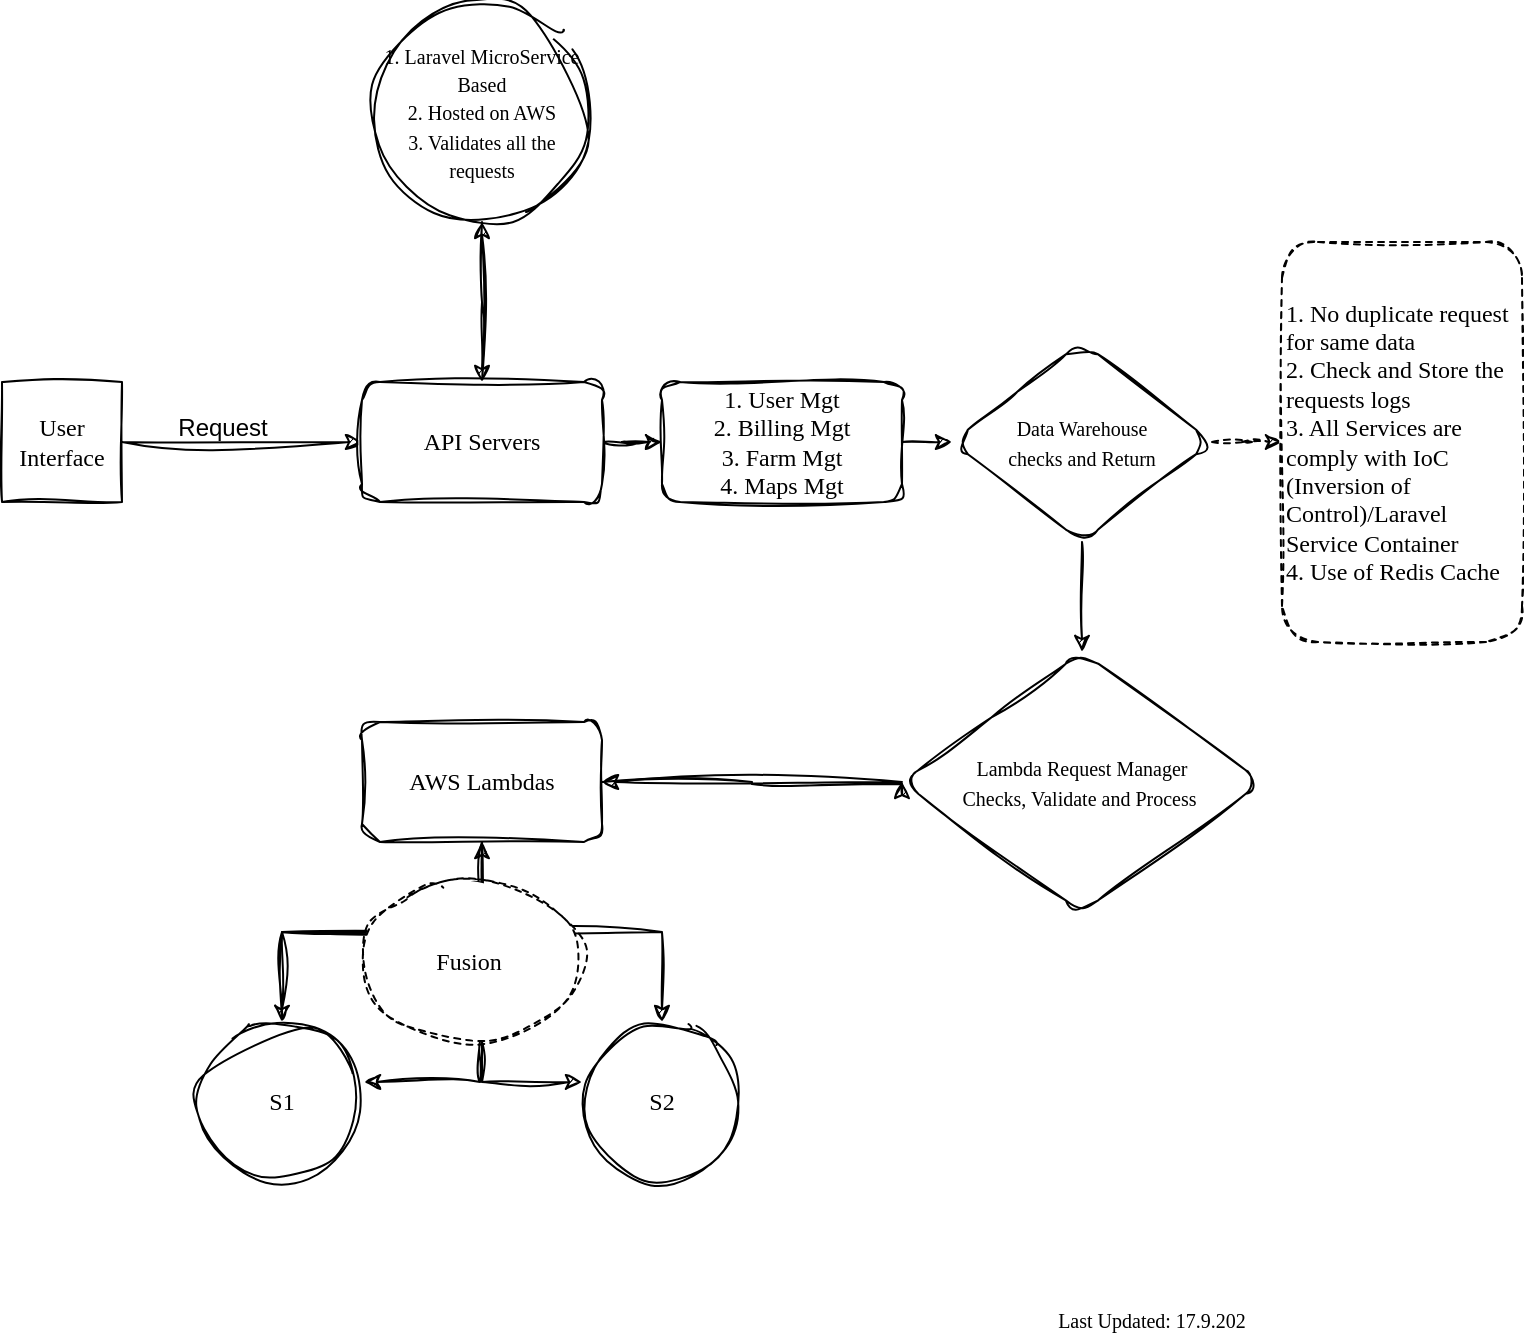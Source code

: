 <mxfile version="21.7.5" type="github">
  <diagram name="Page-1" id="ZSbeu8wCk58w5g4S_x-9">
    <mxGraphModel dx="1386" dy="785" grid="1" gridSize="10" guides="1" tooltips="1" connect="1" arrows="1" fold="1" page="1" pageScale="1" pageWidth="827" pageHeight="1169" math="0" shadow="0">
      <root>
        <mxCell id="0" />
        <mxCell id="1" parent="0" />
        <mxCell id="6SPc_UTTP27_pumbtBEv-3" style="edgeStyle=orthogonalEdgeStyle;rounded=0;orthogonalLoop=1;jettySize=auto;html=1;sketch=1;curveFitting=1;jiggle=2;labelBackgroundColor=none;fontColor=default;" edge="1" parent="1" source="6SPc_UTTP27_pumbtBEv-1" target="6SPc_UTTP27_pumbtBEv-2">
          <mxGeometry relative="1" as="geometry" />
        </mxCell>
        <mxCell id="6SPc_UTTP27_pumbtBEv-1" value="&lt;font face=&quot;Comic Sans MS&quot;&gt;User Interface&lt;/font&gt;" style="whiteSpace=wrap;html=1;aspect=fixed;sketch=1;curveFitting=1;jiggle=2;labelBackgroundColor=none;" vertex="1" parent="1">
          <mxGeometry x="60" y="200" width="60" height="60" as="geometry" />
        </mxCell>
        <mxCell id="6SPc_UTTP27_pumbtBEv-17" value="" style="edgeStyle=orthogonalEdgeStyle;rounded=0;orthogonalLoop=1;jettySize=auto;html=1;sketch=1;curveFitting=1;jiggle=2;labelBackgroundColor=none;fontColor=default;" edge="1" parent="1" source="6SPc_UTTP27_pumbtBEv-2" target="6SPc_UTTP27_pumbtBEv-16">
          <mxGeometry relative="1" as="geometry" />
        </mxCell>
        <mxCell id="6SPc_UTTP27_pumbtBEv-33" value="" style="edgeStyle=orthogonalEdgeStyle;rounded=0;orthogonalLoop=1;jettySize=auto;html=1;sketch=1;curveFitting=1;jiggle=2;labelBackgroundColor=none;fontColor=default;" edge="1" parent="1" source="6SPc_UTTP27_pumbtBEv-2" target="6SPc_UTTP27_pumbtBEv-32">
          <mxGeometry relative="1" as="geometry" />
        </mxCell>
        <mxCell id="6SPc_UTTP27_pumbtBEv-2" value="&lt;font face=&quot;Comic Sans MS&quot;&gt;API Servers&lt;/font&gt;" style="rounded=1;whiteSpace=wrap;html=1;sketch=1;curveFitting=1;jiggle=2;labelBackgroundColor=none;" vertex="1" parent="1">
          <mxGeometry x="240" y="200" width="120" height="60" as="geometry" />
        </mxCell>
        <mxCell id="6SPc_UTTP27_pumbtBEv-7" value="" style="edgeStyle=orthogonalEdgeStyle;rounded=0;orthogonalLoop=1;jettySize=auto;html=1;sketch=1;curveFitting=1;jiggle=2;labelBackgroundColor=none;fontColor=default;" edge="1" parent="1" source="6SPc_UTTP27_pumbtBEv-4" target="6SPc_UTTP27_pumbtBEv-6">
          <mxGeometry relative="1" as="geometry" />
        </mxCell>
        <mxCell id="6SPc_UTTP27_pumbtBEv-9" value="" style="edgeStyle=orthogonalEdgeStyle;rounded=0;orthogonalLoop=1;jettySize=auto;html=1;sketch=1;curveFitting=1;jiggle=2;labelBackgroundColor=none;fontColor=default;" edge="1" parent="1" source="6SPc_UTTP27_pumbtBEv-4" target="6SPc_UTTP27_pumbtBEv-8">
          <mxGeometry relative="1" as="geometry" />
        </mxCell>
        <mxCell id="6SPc_UTTP27_pumbtBEv-11" style="edgeStyle=orthogonalEdgeStyle;rounded=0;orthogonalLoop=1;jettySize=auto;html=1;sketch=1;curveFitting=1;jiggle=2;labelBackgroundColor=none;fontColor=default;" edge="1" parent="1" source="6SPc_UTTP27_pumbtBEv-4">
          <mxGeometry relative="1" as="geometry">
            <mxPoint x="510" y="400" as="targetPoint" />
            <Array as="points">
              <mxPoint x="435" y="400" />
              <mxPoint x="435" y="401" />
            </Array>
          </mxGeometry>
        </mxCell>
        <mxCell id="6SPc_UTTP27_pumbtBEv-4" value="&lt;font face=&quot;Comic Sans MS&quot;&gt;AWS Lambdas&lt;/font&gt;" style="rounded=1;whiteSpace=wrap;html=1;sketch=1;curveFitting=1;jiggle=2;labelBackgroundColor=none;" vertex="1" parent="1">
          <mxGeometry x="240" y="370" width="120" height="60" as="geometry" />
        </mxCell>
        <mxCell id="6SPc_UTTP27_pumbtBEv-10" style="edgeStyle=orthogonalEdgeStyle;rounded=0;orthogonalLoop=1;jettySize=auto;html=1;entryX=0.5;entryY=1;entryDx=0;entryDy=0;sketch=1;curveFitting=1;jiggle=2;labelBackgroundColor=none;fontColor=default;" edge="1" parent="1" source="6SPc_UTTP27_pumbtBEv-6" target="6SPc_UTTP27_pumbtBEv-4">
          <mxGeometry relative="1" as="geometry" />
        </mxCell>
        <mxCell id="6SPc_UTTP27_pumbtBEv-8" value="&lt;font face=&quot;Comic Sans MS&quot;&gt;S2&lt;/font&gt;" style="ellipse;whiteSpace=wrap;html=1;rounded=1;sketch=1;curveFitting=1;jiggle=2;labelBackgroundColor=none;" vertex="1" parent="1">
          <mxGeometry x="350" y="520" width="80" height="80" as="geometry" />
        </mxCell>
        <mxCell id="6SPc_UTTP27_pumbtBEv-12" value="Request" style="text;html=1;align=center;verticalAlign=middle;resizable=0;points=[];autosize=1;strokeColor=none;fillColor=none;sketch=1;curveFitting=1;jiggle=2;labelBackgroundColor=none;" vertex="1" parent="1">
          <mxGeometry x="135" y="208" width="70" height="30" as="geometry" />
        </mxCell>
        <mxCell id="6SPc_UTTP27_pumbtBEv-28" value="" style="edgeStyle=orthogonalEdgeStyle;rounded=0;orthogonalLoop=1;jettySize=auto;html=1;sketch=1;curveFitting=1;jiggle=2;labelBackgroundColor=none;fontColor=default;" edge="1" parent="1" source="6SPc_UTTP27_pumbtBEv-14" target="6SPc_UTTP27_pumbtBEv-27">
          <mxGeometry relative="1" as="geometry" />
        </mxCell>
        <mxCell id="6SPc_UTTP27_pumbtBEv-31" value="" style="edgeStyle=orthogonalEdgeStyle;rounded=0;orthogonalLoop=1;jettySize=auto;html=1;dashed=1;sketch=1;curveFitting=1;jiggle=2;labelBackgroundColor=none;fontColor=default;" edge="1" parent="1" source="6SPc_UTTP27_pumbtBEv-14" target="6SPc_UTTP27_pumbtBEv-30">
          <mxGeometry relative="1" as="geometry" />
        </mxCell>
        <mxCell id="6SPc_UTTP27_pumbtBEv-14" value="&lt;font face=&quot;Comic Sans MS&quot; style=&quot;font-size: 10px;&quot;&gt;Data Warehouse &lt;br&gt;checks and Return&lt;/font&gt;" style="rhombus;whiteSpace=wrap;html=1;rounded=1;sketch=1;curveFitting=1;jiggle=2;labelBackgroundColor=none;" vertex="1" parent="1">
          <mxGeometry x="535" y="180" width="130" height="100" as="geometry" />
        </mxCell>
        <mxCell id="6SPc_UTTP27_pumbtBEv-18" style="edgeStyle=orthogonalEdgeStyle;rounded=0;orthogonalLoop=1;jettySize=auto;html=1;sketch=1;curveFitting=1;jiggle=2;labelBackgroundColor=none;fontColor=default;" edge="1" parent="1" source="6SPc_UTTP27_pumbtBEv-16">
          <mxGeometry relative="1" as="geometry">
            <mxPoint x="300" y="200" as="targetPoint" />
          </mxGeometry>
        </mxCell>
        <mxCell id="6SPc_UTTP27_pumbtBEv-16" value="&lt;font style=&quot;font-size: 10px;&quot;&gt;&lt;font face=&quot;Comic Sans MS&quot;&gt;1. Laravel MicroService Based&lt;br&gt;2. Hosted on AWS&lt;br&gt;3. Validates all the requests&lt;/font&gt;&lt;br&gt;&lt;/font&gt;" style="ellipse;whiteSpace=wrap;html=1;rounded=1;sketch=1;curveFitting=1;jiggle=2;labelBackgroundColor=none;" vertex="1" parent="1">
          <mxGeometry x="245" y="10" width="110" height="110" as="geometry" />
        </mxCell>
        <mxCell id="6SPc_UTTP27_pumbtBEv-24" style="edgeStyle=orthogonalEdgeStyle;rounded=0;orthogonalLoop=1;jettySize=auto;html=1;sketch=1;curveFitting=1;jiggle=2;labelBackgroundColor=none;fontColor=default;" edge="1" parent="1" source="6SPc_UTTP27_pumbtBEv-19">
          <mxGeometry relative="1" as="geometry">
            <mxPoint x="350" y="550" as="targetPoint" />
            <Array as="points">
              <mxPoint x="300" y="550" />
            </Array>
          </mxGeometry>
        </mxCell>
        <mxCell id="6SPc_UTTP27_pumbtBEv-26" style="edgeStyle=orthogonalEdgeStyle;rounded=0;orthogonalLoop=1;jettySize=auto;html=1;exitX=0.5;exitY=0;exitDx=0;exitDy=0;sketch=1;curveFitting=1;jiggle=2;labelBackgroundColor=none;fontColor=default;" edge="1" parent="1" source="6SPc_UTTP27_pumbtBEv-19">
          <mxGeometry relative="1" as="geometry">
            <mxPoint x="300" y="470" as="targetPoint" />
          </mxGeometry>
        </mxCell>
        <mxCell id="6SPc_UTTP27_pumbtBEv-19" value="&lt;font face=&quot;Comic Sans MS&quot;&gt;Fusion&amp;nbsp;&lt;/font&gt;" style="ellipse;whiteSpace=wrap;html=1;align=center;dashed=1;sketch=1;curveFitting=1;jiggle=2;labelBackgroundColor=none;" vertex="1" parent="1">
          <mxGeometry x="240" y="450" width="110" height="80" as="geometry" />
        </mxCell>
        <mxCell id="6SPc_UTTP27_pumbtBEv-25" value="" style="edgeStyle=orthogonalEdgeStyle;rounded=0;orthogonalLoop=1;jettySize=auto;html=1;entryX=1.013;entryY=0.375;entryDx=0;entryDy=0;entryPerimeter=0;sketch=1;curveFitting=1;jiggle=2;labelBackgroundColor=none;fontColor=default;" edge="1" parent="1" target="6SPc_UTTP27_pumbtBEv-6">
          <mxGeometry relative="1" as="geometry">
            <mxPoint x="230.0" y="550.4" as="targetPoint" />
            <mxPoint x="298.96" y="529.996" as="sourcePoint" />
            <Array as="points">
              <mxPoint x="298.96" y="550.4" />
            </Array>
          </mxGeometry>
        </mxCell>
        <mxCell id="6SPc_UTTP27_pumbtBEv-6" value="&lt;font face=&quot;Comic Sans MS&quot;&gt;S1&lt;/font&gt;" style="ellipse;whiteSpace=wrap;html=1;rounded=1;sketch=1;curveFitting=1;jiggle=2;labelBackgroundColor=none;" vertex="1" parent="1">
          <mxGeometry x="160" y="520" width="80" height="80" as="geometry" />
        </mxCell>
        <mxCell id="6SPc_UTTP27_pumbtBEv-29" style="edgeStyle=orthogonalEdgeStyle;rounded=0;orthogonalLoop=1;jettySize=auto;html=1;entryX=1;entryY=0.5;entryDx=0;entryDy=0;sketch=1;curveFitting=1;jiggle=2;labelBackgroundColor=none;fontColor=default;" edge="1" parent="1" source="6SPc_UTTP27_pumbtBEv-27" target="6SPc_UTTP27_pumbtBEv-4">
          <mxGeometry relative="1" as="geometry" />
        </mxCell>
        <mxCell id="6SPc_UTTP27_pumbtBEv-27" value="&lt;font style=&quot;font-size: 10px;&quot;&gt;&lt;font face=&quot;Comic Sans MS&quot;&gt;Lambda Request Manager&lt;br&gt;Checks, Validate and Process&amp;nbsp;&lt;/font&gt;&lt;br&gt;&lt;/font&gt;" style="rhombus;whiteSpace=wrap;html=1;rounded=1;sketch=1;curveFitting=1;jiggle=2;labelBackgroundColor=none;" vertex="1" parent="1">
          <mxGeometry x="510" y="335" width="180" height="130" as="geometry" />
        </mxCell>
        <mxCell id="6SPc_UTTP27_pumbtBEv-30" value="&lt;div style=&quot;&quot;&gt;&lt;span style=&quot;background-color: initial;&quot;&gt;&lt;font face=&quot;Comic Sans MS&quot;&gt;1. No duplicate request for same data&lt;/font&gt;&lt;/span&gt;&lt;/div&gt;&lt;font face=&quot;Comic Sans MS&quot;&gt;2. Check and Store the requests logs&lt;br&gt;3. All Services are comply with IoC (Inversion of Control)/Laravel Service Container&lt;br&gt;4. Use of Redis Cache&lt;/font&gt;" style="whiteSpace=wrap;html=1;rounded=1;dashed=1;align=left;sketch=1;curveFitting=1;jiggle=2;labelBackgroundColor=none;" vertex="1" parent="1">
          <mxGeometry x="700" y="130" width="120" height="200" as="geometry" />
        </mxCell>
        <mxCell id="6SPc_UTTP27_pumbtBEv-34" style="edgeStyle=orthogonalEdgeStyle;rounded=0;orthogonalLoop=1;jettySize=auto;html=1;exitX=1;exitY=0.5;exitDx=0;exitDy=0;entryX=0;entryY=0.5;entryDx=0;entryDy=0;sketch=1;curveFitting=1;jiggle=2;labelBackgroundColor=none;fontColor=default;" edge="1" parent="1" source="6SPc_UTTP27_pumbtBEv-32" target="6SPc_UTTP27_pumbtBEv-14">
          <mxGeometry relative="1" as="geometry" />
        </mxCell>
        <mxCell id="6SPc_UTTP27_pumbtBEv-32" value="&lt;font face=&quot;Comic Sans MS&quot;&gt;1. User Mgt&lt;br&gt;2. Billing Mgt&lt;br&gt;3. Farm Mgt&lt;br&gt;4. Maps Mgt&lt;/font&gt;" style="whiteSpace=wrap;html=1;rounded=1;align=center;sketch=1;curveFitting=1;jiggle=2;labelBackgroundColor=none;" vertex="1" parent="1">
          <mxGeometry x="390" y="200" width="120" height="60" as="geometry" />
        </mxCell>
        <mxCell id="6SPc_UTTP27_pumbtBEv-35" value="&lt;font style=&quot;font-size: 10px;&quot;&gt;Last Updated: 17.9.202&lt;/font&gt;" style="text;html=1;strokeColor=none;fillColor=none;align=center;verticalAlign=middle;whiteSpace=wrap;rounded=0;fontSize=20;fontFamily=Architects Daughter;" vertex="1" parent="1">
          <mxGeometry x="520" y="650" width="230" height="30" as="geometry" />
        </mxCell>
      </root>
    </mxGraphModel>
  </diagram>
</mxfile>
